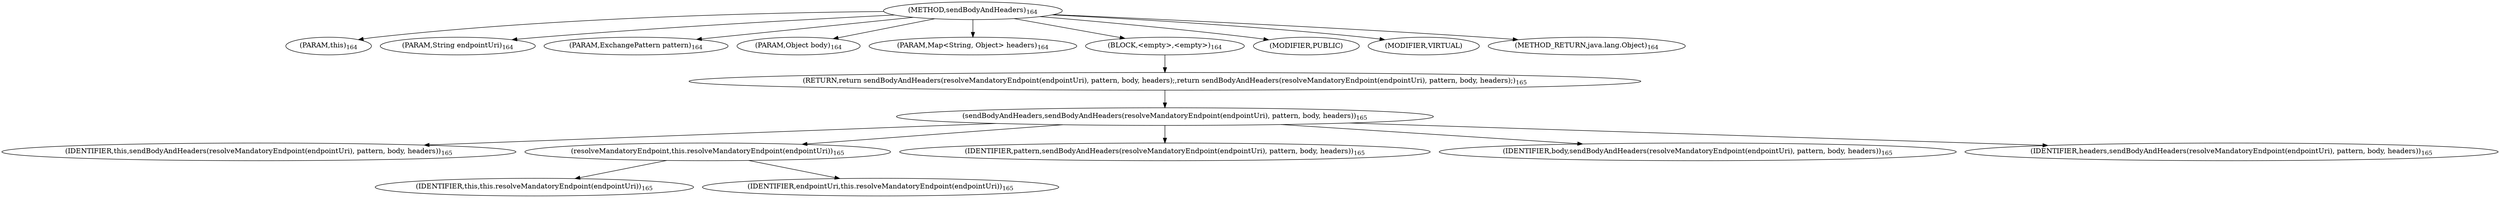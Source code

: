 digraph "sendBodyAndHeaders" {  
"562" [label = <(METHOD,sendBodyAndHeaders)<SUB>164</SUB>> ]
"56" [label = <(PARAM,this)<SUB>164</SUB>> ]
"563" [label = <(PARAM,String endpointUri)<SUB>164</SUB>> ]
"564" [label = <(PARAM,ExchangePattern pattern)<SUB>164</SUB>> ]
"565" [label = <(PARAM,Object body)<SUB>164</SUB>> ]
"566" [label = <(PARAM,Map&lt;String, Object&gt; headers)<SUB>164</SUB>> ]
"567" [label = <(BLOCK,&lt;empty&gt;,&lt;empty&gt;)<SUB>164</SUB>> ]
"568" [label = <(RETURN,return sendBodyAndHeaders(resolveMandatoryEndpoint(endpointUri), pattern, body, headers);,return sendBodyAndHeaders(resolveMandatoryEndpoint(endpointUri), pattern, body, headers);)<SUB>165</SUB>> ]
"569" [label = <(sendBodyAndHeaders,sendBodyAndHeaders(resolveMandatoryEndpoint(endpointUri), pattern, body, headers))<SUB>165</SUB>> ]
"57" [label = <(IDENTIFIER,this,sendBodyAndHeaders(resolveMandatoryEndpoint(endpointUri), pattern, body, headers))<SUB>165</SUB>> ]
"570" [label = <(resolveMandatoryEndpoint,this.resolveMandatoryEndpoint(endpointUri))<SUB>165</SUB>> ]
"55" [label = <(IDENTIFIER,this,this.resolveMandatoryEndpoint(endpointUri))<SUB>165</SUB>> ]
"571" [label = <(IDENTIFIER,endpointUri,this.resolveMandatoryEndpoint(endpointUri))<SUB>165</SUB>> ]
"572" [label = <(IDENTIFIER,pattern,sendBodyAndHeaders(resolveMandatoryEndpoint(endpointUri), pattern, body, headers))<SUB>165</SUB>> ]
"573" [label = <(IDENTIFIER,body,sendBodyAndHeaders(resolveMandatoryEndpoint(endpointUri), pattern, body, headers))<SUB>165</SUB>> ]
"574" [label = <(IDENTIFIER,headers,sendBodyAndHeaders(resolveMandatoryEndpoint(endpointUri), pattern, body, headers))<SUB>165</SUB>> ]
"575" [label = <(MODIFIER,PUBLIC)> ]
"576" [label = <(MODIFIER,VIRTUAL)> ]
"577" [label = <(METHOD_RETURN,java.lang.Object)<SUB>164</SUB>> ]
  "562" -> "56" 
  "562" -> "563" 
  "562" -> "564" 
  "562" -> "565" 
  "562" -> "566" 
  "562" -> "567" 
  "562" -> "575" 
  "562" -> "576" 
  "562" -> "577" 
  "567" -> "568" 
  "568" -> "569" 
  "569" -> "57" 
  "569" -> "570" 
  "569" -> "572" 
  "569" -> "573" 
  "569" -> "574" 
  "570" -> "55" 
  "570" -> "571" 
}
